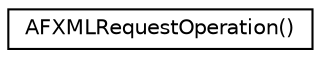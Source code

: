 digraph "Graphical Class Hierarchy"
{
  edge [fontname="Helvetica",fontsize="10",labelfontname="Helvetica",labelfontsize="10"];
  node [fontname="Helvetica",fontsize="10",shape=record];
  rankdir="LR";
  Node1 [label="AFXMLRequestOperation()",height=0.2,width=0.4,color="black", fillcolor="white", style="filled",URL="$category_a_f_x_m_l_request_operation_07_08.html"];
}
